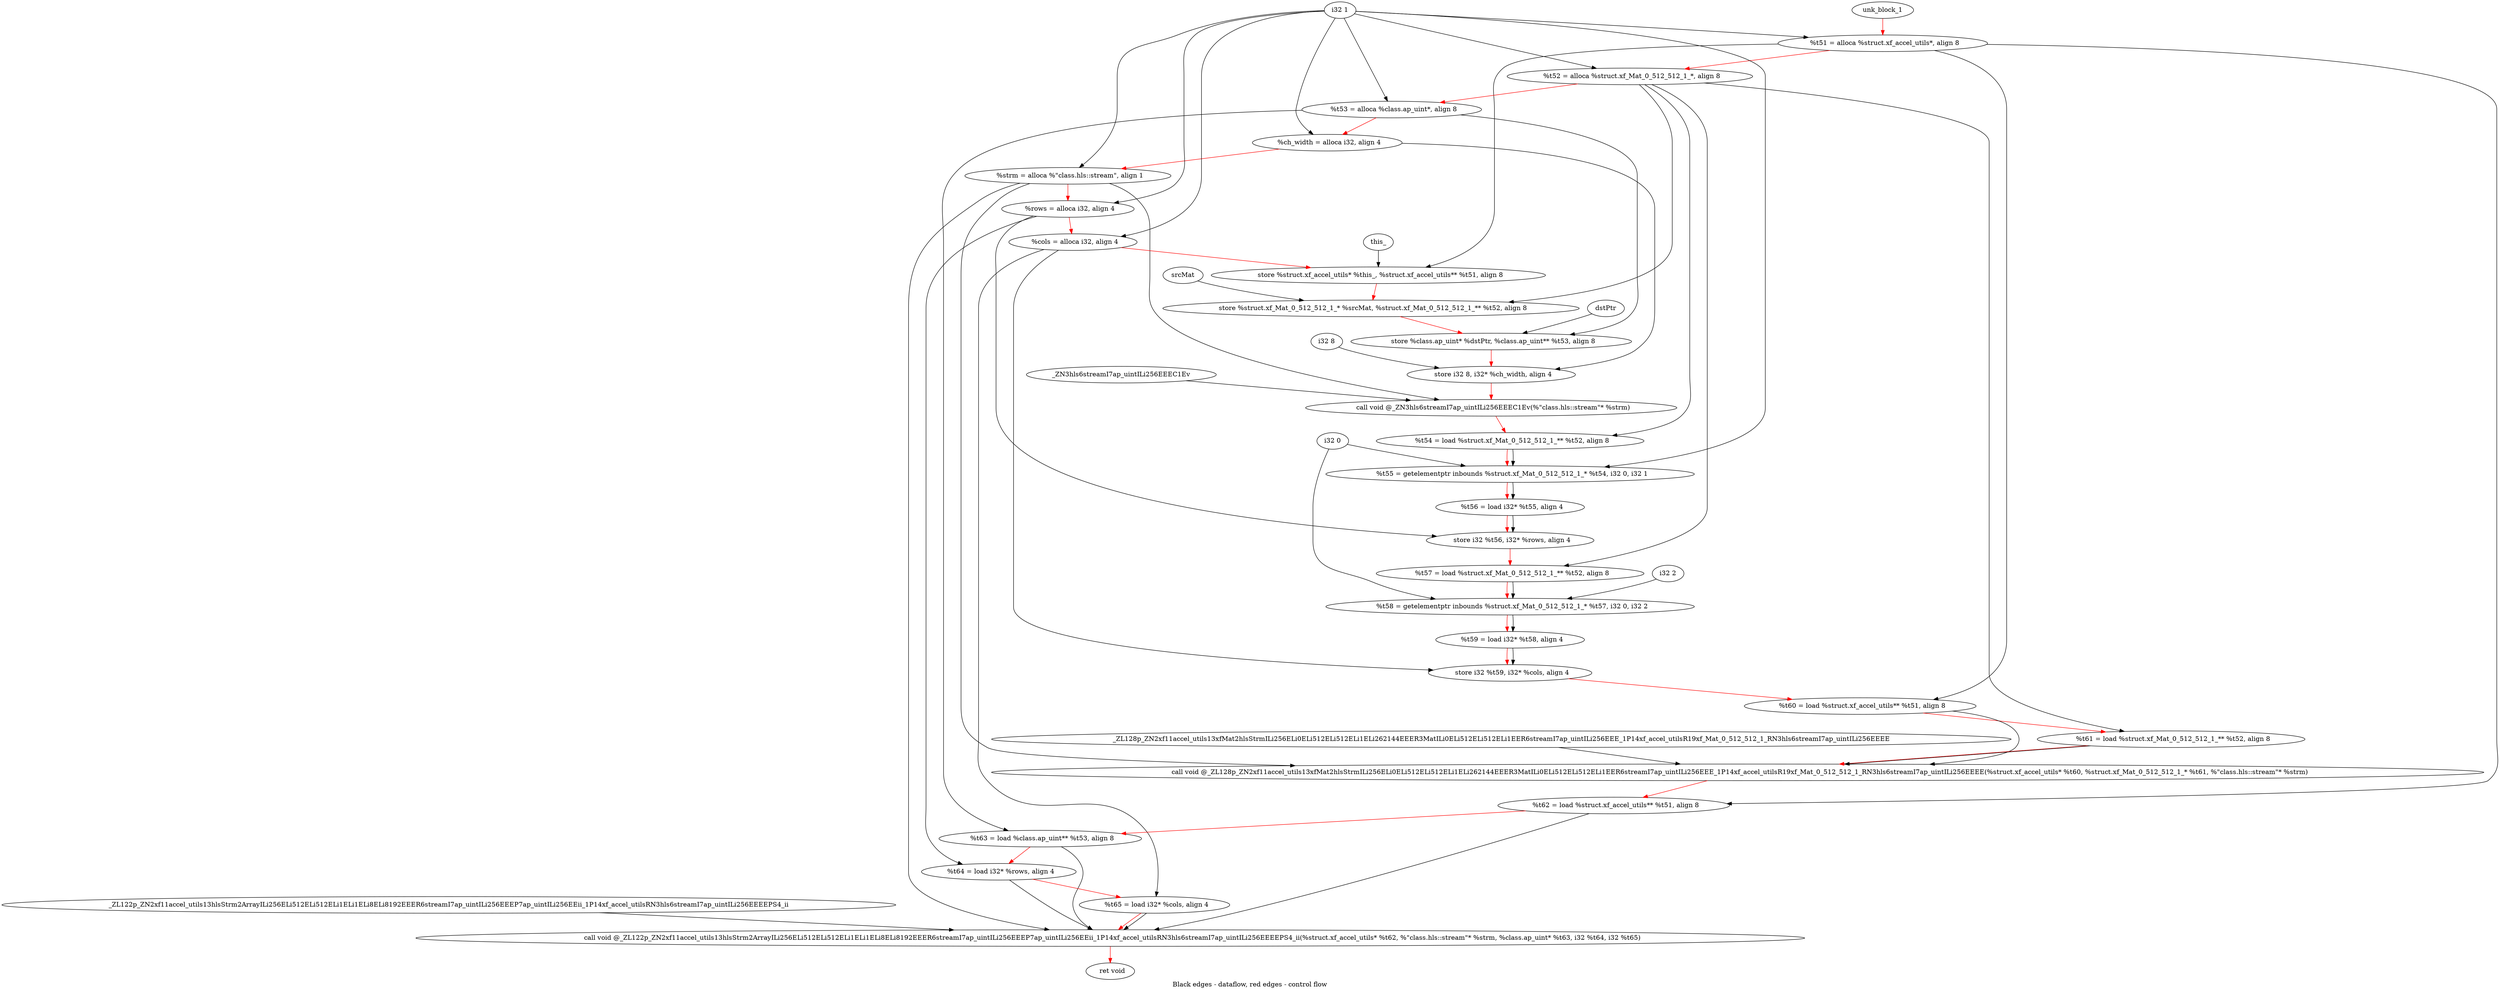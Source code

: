 digraph G {
compound=true
label="Black edges - dataflow, red edges - control flow"
"t51" [label="  %t51 = alloca %struct.xf_accel_utils*, align 8"]
"t52" [label="  %t52 = alloca %struct.xf_Mat_0_512_512_1_*, align 8"]
"t53" [label="  %t53 = alloca %class.ap_uint*, align 8"]
"ch_width" [label="  %ch_width = alloca i32, align 4"]
"strm" [label="  %strm = alloca %\"class.hls::stream\", align 1"]
"rows" [label="  %rows = alloca i32, align 4"]
"cols" [label="  %cols = alloca i32, align 4"]
"_1" [label="  store %struct.xf_accel_utils* %this_, %struct.xf_accel_utils** %t51, align 8"]
"_2" [label="  store %struct.xf_Mat_0_512_512_1_* %srcMat, %struct.xf_Mat_0_512_512_1_** %t52, align 8"]
"_3" [label="  store %class.ap_uint* %dstPtr, %class.ap_uint** %t53, align 8"]
"_4" [label="  store i32 8, i32* %ch_width, align 4"]
"_5" [label="  call void @_ZN3hls6streamI7ap_uintILi256EEEC1Ev(%\"class.hls::stream\"* %strm)"]
"t54" [label="  %t54 = load %struct.xf_Mat_0_512_512_1_** %t52, align 8"]
"t55" [label="  %t55 = getelementptr inbounds %struct.xf_Mat_0_512_512_1_* %t54, i32 0, i32 1"]
"t56" [label="  %t56 = load i32* %t55, align 4"]
"_6" [label="  store i32 %t56, i32* %rows, align 4"]
"t57" [label="  %t57 = load %struct.xf_Mat_0_512_512_1_** %t52, align 8"]
"t58" [label="  %t58 = getelementptr inbounds %struct.xf_Mat_0_512_512_1_* %t57, i32 0, i32 2"]
"t59" [label="  %t59 = load i32* %t58, align 4"]
"_7" [label="  store i32 %t59, i32* %cols, align 4"]
"t60" [label="  %t60 = load %struct.xf_accel_utils** %t51, align 8"]
"t61" [label="  %t61 = load %struct.xf_Mat_0_512_512_1_** %t52, align 8"]
"_8" [label="  call void @_ZL128p_ZN2xf11accel_utils13xfMat2hlsStrmILi256ELi0ELi512ELi512ELi1ELi262144EEER3MatILi0ELi512ELi512ELi1EER6streamI7ap_uintILi256EEE_1P14xf_accel_utilsR19xf_Mat_0_512_512_1_RN3hls6streamI7ap_uintILi256EEEE(%struct.xf_accel_utils* %t60, %struct.xf_Mat_0_512_512_1_* %t61, %\"class.hls::stream\"* %strm)"]
"t62" [label="  %t62 = load %struct.xf_accel_utils** %t51, align 8"]
"t63" [label="  %t63 = load %class.ap_uint** %t53, align 8"]
"t64" [label="  %t64 = load i32* %rows, align 4"]
"t65" [label="  %t65 = load i32* %cols, align 4"]
"_9" [label="  call void @_ZL122p_ZN2xf11accel_utils13hlsStrm2ArrayILi256ELi512ELi512ELi1ELi1ELi8ELi8192EEER6streamI7ap_uintILi256EEEP7ap_uintILi256EEii_1P14xf_accel_utilsRN3hls6streamI7ap_uintILi256EEEEPS4_ii(%struct.xf_accel_utils* %t62, %\"class.hls::stream\"* %strm, %class.ap_uint* %t63, i32 %t64, i32 %t65)"]
"_10" [label="  ret void"]
"unk_block_1" -> "t51"[color=red]
"i32 1" -> "t51"
"t51" -> "t52"[color=red weight=2]
"i32 1" -> "t52"
"t52" -> "t53"[color=red weight=2]
"i32 1" -> "t53"
"t53" -> "ch_width"[color=red weight=2]
"i32 1" -> "ch_width"
"ch_width" -> "strm"[color=red weight=2]
"i32 1" -> "strm"
"strm" -> "rows"[color=red weight=2]
"i32 1" -> "rows"
"rows" -> "cols"[color=red weight=2]
"i32 1" -> "cols"
"cols" -> "_1"[color=red weight=2]
"this_" -> "_1"
"t51" -> "_1"
"_1" -> "_2"[color=red weight=2]
"srcMat" -> "_2"
"t52" -> "_2"
"_2" -> "_3"[color=red weight=2]
"dstPtr" -> "_3"
"t53" -> "_3"
"_3" -> "_4"[color=red weight=2]
"i32 8" -> "_4"
"ch_width" -> "_4"
"_4" -> "_5"[color=red weight=2]
"strm" -> "_5"
"_ZN3hls6streamI7ap_uintILi256EEEC1Ev" -> "_5"
"_5" -> "t54"[color=red weight=2]
"t52" -> "t54"
"t54" -> "t55"[color=red weight=2]
"t54" -> "t55"
"i32 0" -> "t55"
"i32 1" -> "t55"
"t55" -> "t56"[color=red weight=2]
"t55" -> "t56"
"t56" -> "_6"[color=red weight=2]
"t56" -> "_6"
"rows" -> "_6"
"_6" -> "t57"[color=red weight=2]
"t52" -> "t57"
"t57" -> "t58"[color=red weight=2]
"t57" -> "t58"
"i32 0" -> "t58"
"i32 2" -> "t58"
"t58" -> "t59"[color=red weight=2]
"t58" -> "t59"
"t59" -> "_7"[color=red weight=2]
"t59" -> "_7"
"cols" -> "_7"
"_7" -> "t60"[color=red weight=2]
"t51" -> "t60"
"t60" -> "t61"[color=red weight=2]
"t52" -> "t61"
"t61" -> "_8"[color=red weight=2]
"t60" -> "_8"
"t61" -> "_8"
"strm" -> "_8"
"_ZL128p_ZN2xf11accel_utils13xfMat2hlsStrmILi256ELi0ELi512ELi512ELi1ELi262144EEER3MatILi0ELi512ELi512ELi1EER6streamI7ap_uintILi256EEE_1P14xf_accel_utilsR19xf_Mat_0_512_512_1_RN3hls6streamI7ap_uintILi256EEEE" -> "_8"
"_8" -> "t62"[color=red weight=2]
"t51" -> "t62"
"t62" -> "t63"[color=red weight=2]
"t53" -> "t63"
"t63" -> "t64"[color=red weight=2]
"rows" -> "t64"
"t64" -> "t65"[color=red weight=2]
"cols" -> "t65"
"t65" -> "_9"[color=red weight=2]
"t62" -> "_9"
"strm" -> "_9"
"t63" -> "_9"
"t64" -> "_9"
"t65" -> "_9"
"_ZL122p_ZN2xf11accel_utils13hlsStrm2ArrayILi256ELi512ELi512ELi1ELi1ELi8ELi8192EEER6streamI7ap_uintILi256EEEP7ap_uintILi256EEii_1P14xf_accel_utilsRN3hls6streamI7ap_uintILi256EEEEPS4_ii" -> "_9"
"_9" -> "_10"[color=red weight=2]

}
